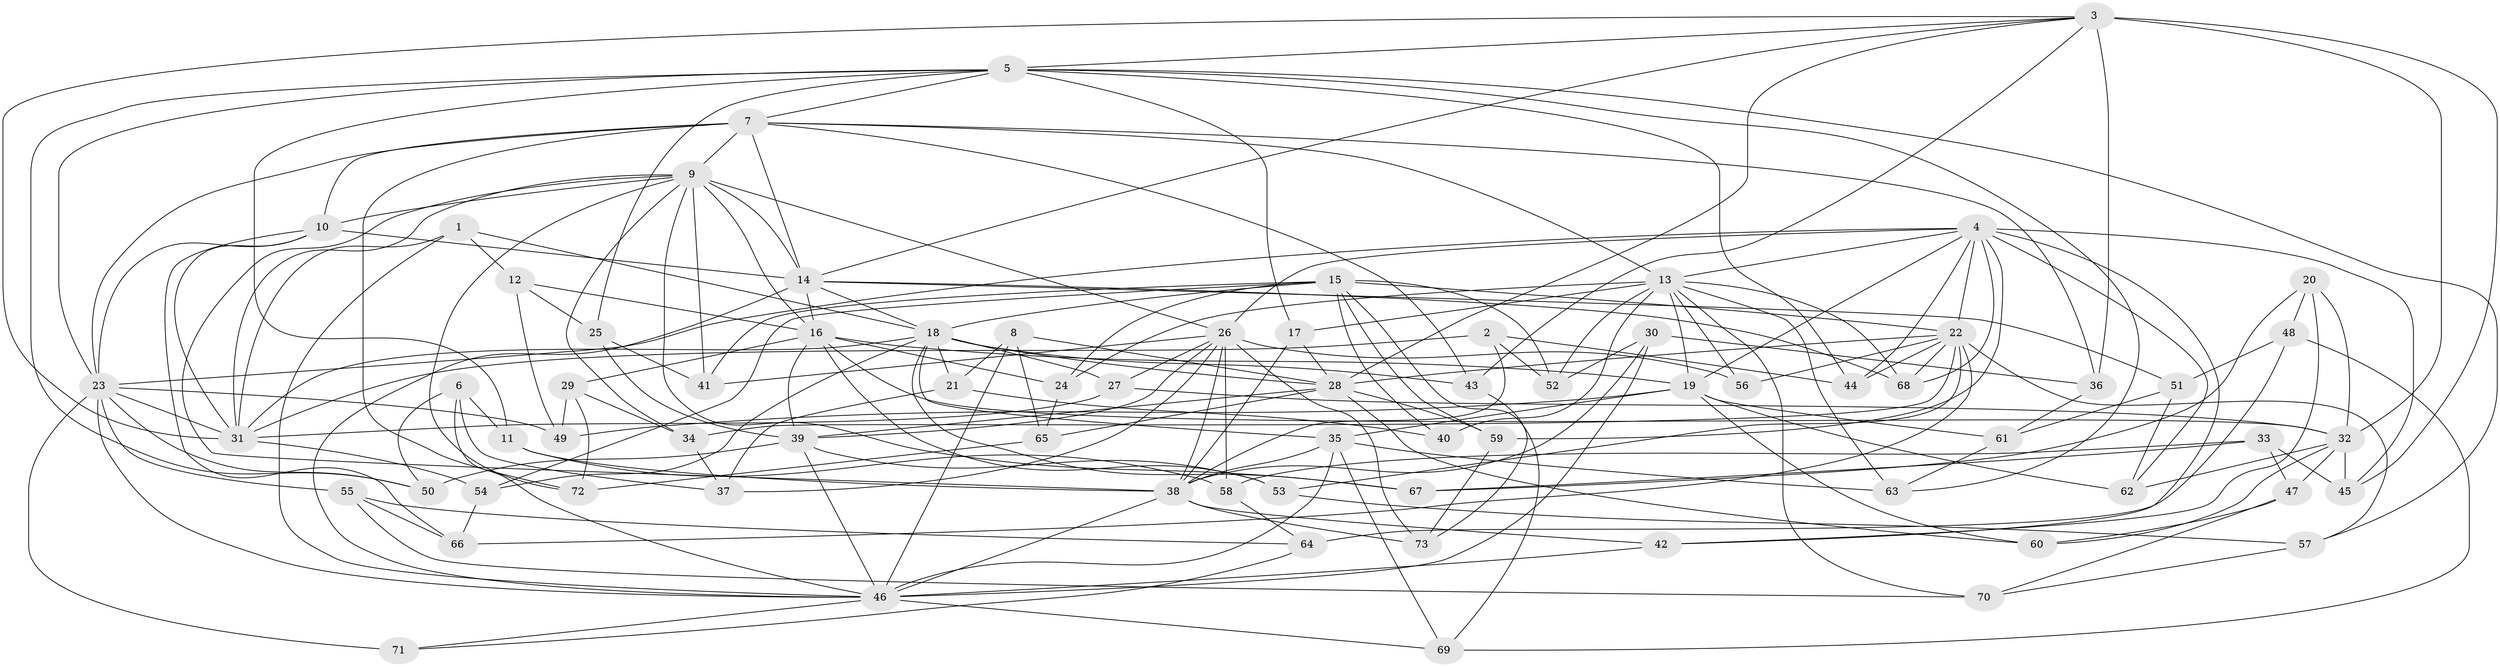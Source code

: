 // original degree distribution, {4: 1.0}
// Generated by graph-tools (version 1.1) at 2025/38/03/09/25 02:38:11]
// undirected, 73 vertices, 202 edges
graph export_dot {
graph [start="1"]
  node [color=gray90,style=filled];
  1;
  2;
  3;
  4;
  5;
  6;
  7;
  8;
  9;
  10;
  11;
  12;
  13;
  14;
  15;
  16;
  17;
  18;
  19;
  20;
  21;
  22;
  23;
  24;
  25;
  26;
  27;
  28;
  29;
  30;
  31;
  32;
  33;
  34;
  35;
  36;
  37;
  38;
  39;
  40;
  41;
  42;
  43;
  44;
  45;
  46;
  47;
  48;
  49;
  50;
  51;
  52;
  53;
  54;
  55;
  56;
  57;
  58;
  59;
  60;
  61;
  62;
  63;
  64;
  65;
  66;
  67;
  68;
  69;
  70;
  71;
  72;
  73;
  1 -- 12 [weight=1.0];
  1 -- 18 [weight=1.0];
  1 -- 31 [weight=1.0];
  1 -- 46 [weight=1.0];
  2 -- 31 [weight=1.0];
  2 -- 38 [weight=1.0];
  2 -- 44 [weight=1.0];
  2 -- 52 [weight=1.0];
  3 -- 5 [weight=1.0];
  3 -- 14 [weight=1.0];
  3 -- 28 [weight=1.0];
  3 -- 31 [weight=1.0];
  3 -- 32 [weight=3.0];
  3 -- 36 [weight=1.0];
  3 -- 43 [weight=1.0];
  3 -- 45 [weight=1.0];
  4 -- 13 [weight=1.0];
  4 -- 19 [weight=1.0];
  4 -- 22 [weight=1.0];
  4 -- 23 [weight=1.0];
  4 -- 26 [weight=1.0];
  4 -- 42 [weight=1.0];
  4 -- 44 [weight=1.0];
  4 -- 45 [weight=2.0];
  4 -- 59 [weight=1.0];
  4 -- 62 [weight=1.0];
  4 -- 68 [weight=1.0];
  5 -- 7 [weight=1.0];
  5 -- 11 [weight=1.0];
  5 -- 17 [weight=1.0];
  5 -- 23 [weight=1.0];
  5 -- 25 [weight=1.0];
  5 -- 44 [weight=1.0];
  5 -- 50 [weight=1.0];
  5 -- 57 [weight=1.0];
  5 -- 63 [weight=1.0];
  6 -- 11 [weight=1.0];
  6 -- 37 [weight=1.0];
  6 -- 46 [weight=1.0];
  6 -- 50 [weight=1.0];
  7 -- 9 [weight=2.0];
  7 -- 10 [weight=1.0];
  7 -- 13 [weight=1.0];
  7 -- 14 [weight=1.0];
  7 -- 23 [weight=1.0];
  7 -- 36 [weight=1.0];
  7 -- 43 [weight=1.0];
  7 -- 72 [weight=1.0];
  8 -- 21 [weight=1.0];
  8 -- 28 [weight=1.0];
  8 -- 46 [weight=1.0];
  8 -- 65 [weight=1.0];
  9 -- 10 [weight=1.0];
  9 -- 14 [weight=1.0];
  9 -- 16 [weight=1.0];
  9 -- 26 [weight=1.0];
  9 -- 31 [weight=1.0];
  9 -- 34 [weight=1.0];
  9 -- 38 [weight=1.0];
  9 -- 41 [weight=1.0];
  9 -- 67 [weight=1.0];
  9 -- 72 [weight=1.0];
  10 -- 14 [weight=1.0];
  10 -- 23 [weight=1.0];
  10 -- 31 [weight=1.0];
  10 -- 66 [weight=1.0];
  11 -- 38 [weight=1.0];
  11 -- 58 [weight=1.0];
  12 -- 16 [weight=1.0];
  12 -- 25 [weight=1.0];
  12 -- 49 [weight=1.0];
  13 -- 17 [weight=1.0];
  13 -- 19 [weight=1.0];
  13 -- 24 [weight=1.0];
  13 -- 40 [weight=2.0];
  13 -- 52 [weight=1.0];
  13 -- 56 [weight=1.0];
  13 -- 63 [weight=1.0];
  13 -- 68 [weight=1.0];
  13 -- 70 [weight=1.0];
  14 -- 16 [weight=2.0];
  14 -- 18 [weight=1.0];
  14 -- 46 [weight=1.0];
  14 -- 51 [weight=1.0];
  14 -- 68 [weight=1.0];
  15 -- 18 [weight=2.0];
  15 -- 22 [weight=1.0];
  15 -- 24 [weight=1.0];
  15 -- 40 [weight=1.0];
  15 -- 41 [weight=1.0];
  15 -- 52 [weight=1.0];
  15 -- 54 [weight=1.0];
  15 -- 59 [weight=1.0];
  15 -- 69 [weight=1.0];
  16 -- 19 [weight=1.0];
  16 -- 24 [weight=1.0];
  16 -- 29 [weight=1.0];
  16 -- 32 [weight=2.0];
  16 -- 39 [weight=2.0];
  16 -- 53 [weight=1.0];
  17 -- 28 [weight=1.0];
  17 -- 38 [weight=1.0];
  18 -- 21 [weight=1.0];
  18 -- 27 [weight=1.0];
  18 -- 28 [weight=1.0];
  18 -- 31 [weight=1.0];
  18 -- 35 [weight=1.0];
  18 -- 43 [weight=1.0];
  18 -- 54 [weight=1.0];
  18 -- 67 [weight=1.0];
  19 -- 35 [weight=1.0];
  19 -- 49 [weight=1.0];
  19 -- 60 [weight=1.0];
  19 -- 61 [weight=1.0];
  19 -- 62 [weight=1.0];
  20 -- 32 [weight=1.0];
  20 -- 42 [weight=1.0];
  20 -- 48 [weight=1.0];
  20 -- 67 [weight=1.0];
  21 -- 37 [weight=1.0];
  21 -- 40 [weight=1.0];
  22 -- 28 [weight=2.0];
  22 -- 34 [weight=1.0];
  22 -- 44 [weight=1.0];
  22 -- 53 [weight=1.0];
  22 -- 56 [weight=2.0];
  22 -- 57 [weight=1.0];
  22 -- 66 [weight=1.0];
  22 -- 68 [weight=1.0];
  23 -- 31 [weight=2.0];
  23 -- 46 [weight=1.0];
  23 -- 49 [weight=1.0];
  23 -- 50 [weight=1.0];
  23 -- 55 [weight=1.0];
  23 -- 71 [weight=2.0];
  24 -- 65 [weight=1.0];
  25 -- 39 [weight=1.0];
  25 -- 41 [weight=1.0];
  26 -- 27 [weight=1.0];
  26 -- 37 [weight=1.0];
  26 -- 38 [weight=1.0];
  26 -- 39 [weight=1.0];
  26 -- 41 [weight=1.0];
  26 -- 56 [weight=1.0];
  26 -- 58 [weight=1.0];
  26 -- 73 [weight=1.0];
  27 -- 31 [weight=1.0];
  27 -- 32 [weight=1.0];
  28 -- 39 [weight=1.0];
  28 -- 59 [weight=1.0];
  28 -- 60 [weight=1.0];
  28 -- 65 [weight=1.0];
  29 -- 34 [weight=1.0];
  29 -- 49 [weight=1.0];
  29 -- 72 [weight=1.0];
  30 -- 36 [weight=1.0];
  30 -- 38 [weight=1.0];
  30 -- 46 [weight=1.0];
  30 -- 52 [weight=1.0];
  31 -- 54 [weight=1.0];
  32 -- 45 [weight=2.0];
  32 -- 47 [weight=1.0];
  32 -- 60 [weight=1.0];
  32 -- 62 [weight=1.0];
  33 -- 45 [weight=1.0];
  33 -- 47 [weight=1.0];
  33 -- 58 [weight=1.0];
  33 -- 67 [weight=1.0];
  34 -- 37 [weight=1.0];
  35 -- 38 [weight=1.0];
  35 -- 46 [weight=1.0];
  35 -- 63 [weight=1.0];
  35 -- 69 [weight=1.0];
  36 -- 61 [weight=1.0];
  38 -- 42 [weight=1.0];
  38 -- 46 [weight=1.0];
  38 -- 73 [weight=1.0];
  39 -- 46 [weight=1.0];
  39 -- 50 [weight=1.0];
  39 -- 53 [weight=1.0];
  42 -- 46 [weight=1.0];
  43 -- 73 [weight=1.0];
  46 -- 69 [weight=1.0];
  46 -- 71 [weight=1.0];
  47 -- 60 [weight=1.0];
  47 -- 70 [weight=1.0];
  48 -- 51 [weight=1.0];
  48 -- 64 [weight=1.0];
  48 -- 69 [weight=1.0];
  51 -- 61 [weight=1.0];
  51 -- 62 [weight=1.0];
  53 -- 57 [weight=1.0];
  54 -- 66 [weight=1.0];
  55 -- 64 [weight=1.0];
  55 -- 66 [weight=1.0];
  55 -- 70 [weight=1.0];
  57 -- 70 [weight=1.0];
  58 -- 64 [weight=1.0];
  59 -- 73 [weight=1.0];
  61 -- 63 [weight=1.0];
  64 -- 71 [weight=1.0];
  65 -- 72 [weight=1.0];
}
